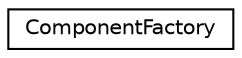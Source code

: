 digraph "Graphical Class Hierarchy"
{
 // LATEX_PDF_SIZE
  edge [fontname="Helvetica",fontsize="10",labelfontname="Helvetica",labelfontsize="10"];
  node [fontname="Helvetica",fontsize="10",shape=record];
  rankdir="LR";
  Node0 [label="ComponentFactory",height=0.2,width=0.4,color="black", fillcolor="white", style="filled",URL="$df/dd8/classComponentFactory.html",tooltip=" "];
}
